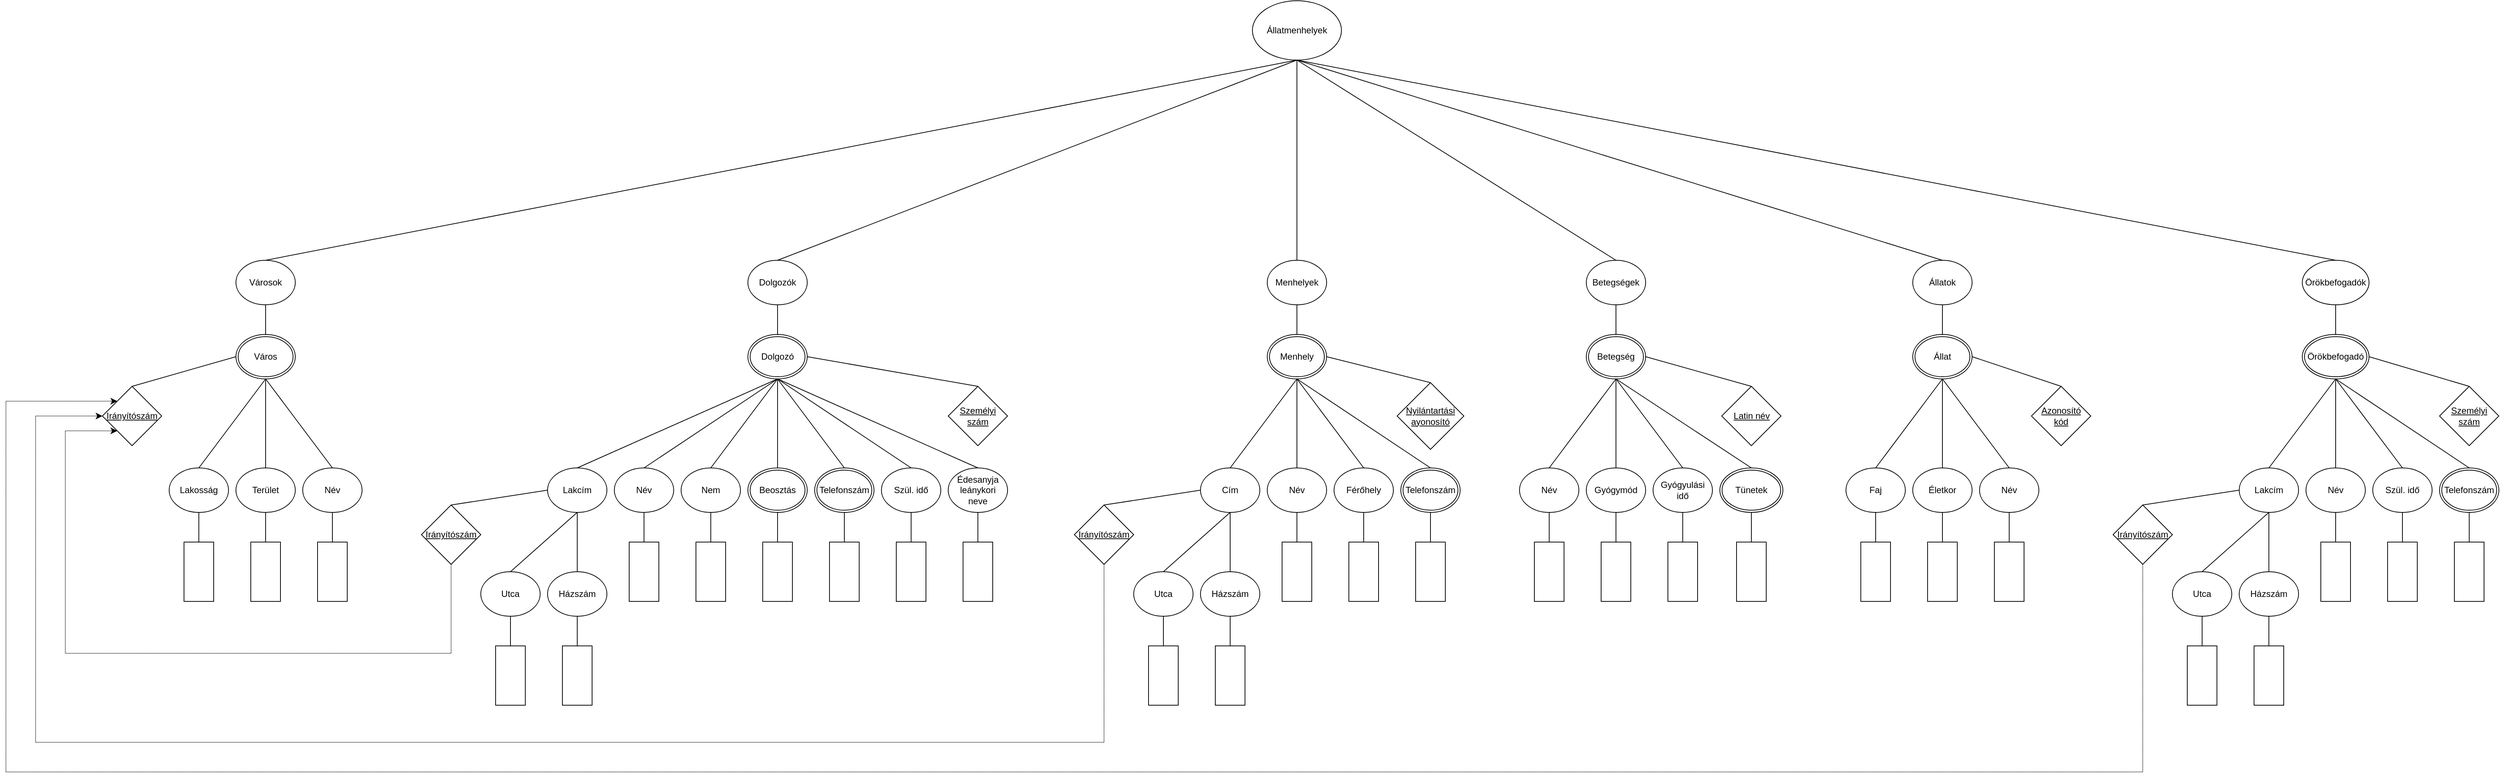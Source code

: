 <mxfile version="24.7.17">
  <diagram name="Page-1" id="3XOxG6FMkao1AMan2YhP">
    <mxGraphModel dx="2762" dy="655" grid="1" gridSize="10" guides="1" tooltips="1" connect="1" arrows="1" fold="1" page="1" pageScale="1" pageWidth="850" pageHeight="1100" math="0" shadow="0">
      <root>
        <mxCell id="0" />
        <mxCell id="1" parent="0" />
        <mxCell id="oJl91GnHJdicE9mI5OMN-8" value="Lakosság" style="ellipse;whiteSpace=wrap;html=1;" parent="1" vertex="1">
          <mxGeometry x="-1470" y="630" width="80" height="60" as="geometry" />
        </mxCell>
        <mxCell id="oJl91GnHJdicE9mI5OMN-9" value="Terület" style="ellipse;whiteSpace=wrap;html=1;" parent="1" vertex="1">
          <mxGeometry x="-1380" y="630" width="80" height="60" as="geometry" />
        </mxCell>
        <mxCell id="oJl91GnHJdicE9mI5OMN-10" value="Név" style="ellipse;whiteSpace=wrap;html=1;" parent="1" vertex="1">
          <mxGeometry x="-1290" y="630" width="80" height="60" as="geometry" />
        </mxCell>
        <mxCell id="oJl91GnHJdicE9mI5OMN-11" value="" style="endArrow=none;html=1;rounded=0;exitX=0.5;exitY=0;exitDx=0;exitDy=0;entryX=0;entryY=0.5;entryDx=0;entryDy=0;" parent="1" source="3jUiUVgvmcOmY0SQq6iD-46" target="3jUiUVgvmcOmY0SQq6iD-12" edge="1">
          <mxGeometry width="50" height="50" relative="1" as="geometry">
            <mxPoint x="-1460" y="480" as="sourcePoint" />
            <mxPoint x="-890" y="880" as="targetPoint" />
          </mxGeometry>
        </mxCell>
        <mxCell id="oJl91GnHJdicE9mI5OMN-12" value="" style="endArrow=none;html=1;rounded=0;exitX=0.5;exitY=0;exitDx=0;exitDy=0;entryX=0.5;entryY=1;entryDx=0;entryDy=0;endFill=0;startArrow=none;startFill=0;" parent="1" source="oJl91GnHJdicE9mI5OMN-10" target="3jUiUVgvmcOmY0SQq6iD-12" edge="1">
          <mxGeometry width="50" height="50" relative="1" as="geometry">
            <mxPoint x="-1030" y="520" as="sourcePoint" />
            <mxPoint x="-965" y="520" as="targetPoint" />
          </mxGeometry>
        </mxCell>
        <mxCell id="oJl91GnHJdicE9mI5OMN-13" value="" style="endArrow=none;html=1;rounded=0;exitX=0.5;exitY=1;exitDx=0;exitDy=0;entryX=0.5;entryY=0;entryDx=0;entryDy=0;" parent="1" source="3jUiUVgvmcOmY0SQq6iD-12" target="oJl91GnHJdicE9mI5OMN-8" edge="1">
          <mxGeometry width="50" height="50" relative="1" as="geometry">
            <mxPoint x="-1030" y="590" as="sourcePoint" />
            <mxPoint x="-965" y="520" as="targetPoint" />
          </mxGeometry>
        </mxCell>
        <mxCell id="oJl91GnHJdicE9mI5OMN-14" value="" style="endArrow=none;html=1;rounded=0;entryX=0.5;entryY=0;entryDx=0;entryDy=0;exitX=0.5;exitY=1;exitDx=0;exitDy=0;" parent="1" source="3jUiUVgvmcOmY0SQq6iD-12" target="oJl91GnHJdicE9mI5OMN-9" edge="1">
          <mxGeometry width="50" height="50" relative="1" as="geometry">
            <mxPoint x="-845" y="520" as="sourcePoint" />
            <mxPoint x="-780" y="520" as="targetPoint" />
          </mxGeometry>
        </mxCell>
        <mxCell id="oJl91GnHJdicE9mI5OMN-92" style="rounded=0;orthogonalLoop=1;jettySize=auto;html=1;exitX=0.5;exitY=1;exitDx=0;exitDy=0;entryX=0.5;entryY=0;entryDx=0;entryDy=0;endArrow=none;endFill=0;" parent="1" source="3jUiUVgvmcOmY0SQq6iD-15" target="oJl91GnHJdicE9mI5OMN-73" edge="1">
          <mxGeometry relative="1" as="geometry">
            <mxPoint x="950.0" y="540" as="sourcePoint" />
          </mxGeometry>
        </mxCell>
        <mxCell id="oJl91GnHJdicE9mI5OMN-94" style="rounded=0;orthogonalLoop=1;jettySize=auto;html=1;exitX=1;exitY=0.5;exitDx=0;exitDy=0;entryX=0.5;entryY=0;entryDx=0;entryDy=0;endArrow=none;endFill=0;" parent="1" source="3jUiUVgvmcOmY0SQq6iD-15" target="3jUiUVgvmcOmY0SQq6iD-56" edge="1">
          <mxGeometry relative="1" as="geometry">
            <mxPoint x="950.0" y="540" as="sourcePoint" />
            <mxPoint x="1060" y="450" as="targetPoint" />
          </mxGeometry>
        </mxCell>
        <mxCell id="oJl91GnHJdicE9mI5OMN-95" style="rounded=0;orthogonalLoop=1;jettySize=auto;html=1;exitX=0.5;exitY=1;exitDx=0;exitDy=0;entryX=0.5;entryY=0;entryDx=0;entryDy=0;endArrow=none;endFill=0;startArrow=none;startFill=0;" parent="1" source="3jUiUVgvmcOmY0SQq6iD-15" target="oJl91GnHJdicE9mI5OMN-71" edge="1">
          <mxGeometry relative="1" as="geometry">
            <mxPoint x="950.0" y="540" as="sourcePoint" />
          </mxGeometry>
        </mxCell>
        <mxCell id="oJl91GnHJdicE9mI5OMN-35" value="Név" style="ellipse;whiteSpace=wrap;html=1;" parent="1" vertex="1">
          <mxGeometry x="-870" y="630" width="80" height="60" as="geometry" />
        </mxCell>
        <mxCell id="oJl91GnHJdicE9mI5OMN-52" style="rounded=0;orthogonalLoop=1;jettySize=auto;html=1;entryX=1;entryY=0.5;entryDx=0;entryDy=0;endArrow=none;endFill=0;exitX=0.5;exitY=0;exitDx=0;exitDy=0;" parent="1" source="3jUiUVgvmcOmY0SQq6iD-53" target="3jUiUVgvmcOmY0SQq6iD-13" edge="1">
          <mxGeometry relative="1" as="geometry">
            <mxPoint x="30" y="540" as="targetPoint" />
            <mxPoint x="-130" y="620" as="sourcePoint" />
          </mxGeometry>
        </mxCell>
        <mxCell id="oJl91GnHJdicE9mI5OMN-39" value="Cím" style="ellipse;whiteSpace=wrap;html=1;" parent="1" vertex="1">
          <mxGeometry x="-80" y="630" width="80" height="60" as="geometry" />
        </mxCell>
        <mxCell id="oJl91GnHJdicE9mI5OMN-40" value="Utca" style="ellipse;whiteSpace=wrap;html=1;" parent="1" vertex="1">
          <mxGeometry x="-170" y="770" width="80" height="60" as="geometry" />
        </mxCell>
        <mxCell id="oJl91GnHJdicE9mI5OMN-41" value="Házszám" style="ellipse;whiteSpace=wrap;html=1;" parent="1" vertex="1">
          <mxGeometry x="-80" y="770" width="80" height="60" as="geometry" />
        </mxCell>
        <mxCell id="oJl91GnHJdicE9mI5OMN-42" value="Férőhely" style="ellipse;whiteSpace=wrap;html=1;" parent="1" vertex="1">
          <mxGeometry x="100" y="630" width="80" height="60" as="geometry" />
        </mxCell>
        <mxCell id="oJl91GnHJdicE9mI5OMN-43" value="Név" style="ellipse;whiteSpace=wrap;html=1;" parent="1" vertex="1">
          <mxGeometry x="10" y="630" width="80" height="60" as="geometry" />
        </mxCell>
        <mxCell id="oJl91GnHJdicE9mI5OMN-45" value="Nem" style="ellipse;whiteSpace=wrap;html=1;" parent="1" vertex="1">
          <mxGeometry x="-780" y="630" width="80" height="60" as="geometry" />
        </mxCell>
        <mxCell id="oJl91GnHJdicE9mI5OMN-46" value="Szül. idő" style="ellipse;whiteSpace=wrap;html=1;" parent="1" vertex="1">
          <mxGeometry x="-510" y="630" width="80" height="60" as="geometry" />
        </mxCell>
        <mxCell id="oJl91GnHJdicE9mI5OMN-49" value="" style="endArrow=none;html=1;rounded=0;exitX=0.5;exitY=0;exitDx=0;exitDy=0;entryX=0.5;entryY=1;entryDx=0;entryDy=0;" parent="1" source="oJl91GnHJdicE9mI5OMN-61" target="3jUiUVgvmcOmY0SQq6iD-11" edge="1">
          <mxGeometry width="50" height="50" relative="1" as="geometry">
            <mxPoint x="200" y="760" as="sourcePoint" />
            <mxPoint x="30" y="535" as="targetPoint" />
          </mxGeometry>
        </mxCell>
        <mxCell id="oJl91GnHJdicE9mI5OMN-53" style="rounded=0;orthogonalLoop=1;jettySize=auto;html=1;entryX=0.5;entryY=1;entryDx=0;entryDy=0;endArrow=none;endFill=0;exitX=0.5;exitY=0;exitDx=0;exitDy=0;startArrow=none;startFill=0;" parent="1" source="oJl91GnHJdicE9mI5OMN-43" target="3jUiUVgvmcOmY0SQq6iD-13" edge="1">
          <mxGeometry relative="1" as="geometry">
            <mxPoint x="-143" y="421" as="sourcePoint" />
            <mxPoint x="30" y="540" as="targetPoint" />
          </mxGeometry>
        </mxCell>
        <mxCell id="oJl91GnHJdicE9mI5OMN-54" style="rounded=0;orthogonalLoop=1;jettySize=auto;html=1;entryX=0.5;entryY=0;entryDx=0;entryDy=0;endArrow=none;endFill=0;exitX=0.5;exitY=1;exitDx=0;exitDy=0;" parent="1" source="3jUiUVgvmcOmY0SQq6iD-13" target="oJl91GnHJdicE9mI5OMN-39" edge="1">
          <mxGeometry relative="1" as="geometry">
            <mxPoint x="30" y="540" as="sourcePoint" />
            <mxPoint x="-5" y="470" as="targetPoint" />
          </mxGeometry>
        </mxCell>
        <mxCell id="oJl91GnHJdicE9mI5OMN-55" style="rounded=0;orthogonalLoop=1;jettySize=auto;html=1;entryX=0.5;entryY=1;entryDx=0;entryDy=0;endArrow=none;endFill=0;exitX=0.5;exitY=0;exitDx=0;exitDy=0;" parent="1" source="oJl91GnHJdicE9mI5OMN-42" target="3jUiUVgvmcOmY0SQq6iD-13" edge="1">
          <mxGeometry relative="1" as="geometry">
            <mxPoint x="-123.0" y="441" as="sourcePoint" />
            <mxPoint x="30" y="540" as="targetPoint" />
          </mxGeometry>
        </mxCell>
        <mxCell id="t7DiXKhFXk8-TvQDCCYp-29" style="rounded=0;orthogonalLoop=1;jettySize=auto;html=1;exitX=0.5;exitY=0;exitDx=0;exitDy=0;entryX=0;entryY=0.5;entryDx=0;entryDy=0;endArrow=none;endFill=0;" parent="1" source="3jUiUVgvmcOmY0SQq6iD-49" target="oJl91GnHJdicE9mI5OMN-39" edge="1">
          <mxGeometry relative="1" as="geometry" />
        </mxCell>
        <mxCell id="oJl91GnHJdicE9mI5OMN-61" value="Lakcím" style="ellipse;whiteSpace=wrap;html=1;" parent="1" vertex="1">
          <mxGeometry x="-960" y="630" width="80" height="60" as="geometry" />
        </mxCell>
        <mxCell id="oJl91GnHJdicE9mI5OMN-62" value="Utca" style="ellipse;whiteSpace=wrap;html=1;" parent="1" vertex="1">
          <mxGeometry x="-1050" y="770" width="80" height="60" as="geometry" />
        </mxCell>
        <mxCell id="oJl91GnHJdicE9mI5OMN-63" value="Házszám" style="ellipse;whiteSpace=wrap;html=1;" parent="1" vertex="1">
          <mxGeometry x="-960" y="770" width="80" height="60" as="geometry" />
        </mxCell>
        <mxCell id="oJl91GnHJdicE9mI5OMN-64" style="rounded=0;orthogonalLoop=1;jettySize=auto;html=1;entryX=0.5;entryY=0;entryDx=0;entryDy=0;endArrow=none;endFill=0;exitX=0.5;exitY=1;exitDx=0;exitDy=0;" parent="1" source="oJl91GnHJdicE9mI5OMN-61" target="oJl91GnHJdicE9mI5OMN-62" edge="1">
          <mxGeometry relative="1" as="geometry">
            <mxPoint x="-1180.5" y="1071" as="sourcePoint" />
            <mxPoint x="-1052.5" y="1110" as="targetPoint" />
          </mxGeometry>
        </mxCell>
        <mxCell id="oJl91GnHJdicE9mI5OMN-65" style="rounded=0;orthogonalLoop=1;jettySize=auto;html=1;entryX=0.5;entryY=0;entryDx=0;entryDy=0;endArrow=none;endFill=0;exitX=0.5;exitY=1;exitDx=0;exitDy=0;" parent="1" source="oJl91GnHJdicE9mI5OMN-61" target="oJl91GnHJdicE9mI5OMN-63" edge="1">
          <mxGeometry relative="1" as="geometry">
            <mxPoint x="-1170.5" y="1081" as="sourcePoint" />
            <mxPoint x="-1042.5" y="1120" as="targetPoint" />
          </mxGeometry>
        </mxCell>
        <mxCell id="oJl91GnHJdicE9mI5OMN-67" style="rounded=0;orthogonalLoop=1;jettySize=auto;html=1;entryX=0;entryY=0.5;entryDx=0;entryDy=0;endArrow=none;endFill=0;exitX=0.5;exitY=0;exitDx=0;exitDy=0;" parent="1" source="3jUiUVgvmcOmY0SQq6iD-48" target="oJl91GnHJdicE9mI5OMN-61" edge="1">
          <mxGeometry relative="1" as="geometry">
            <mxPoint x="-550" y="850" as="sourcePoint" />
            <mxPoint x="-1082.5" y="1080" as="targetPoint" />
          </mxGeometry>
        </mxCell>
        <mxCell id="3jUiUVgvmcOmY0SQq6iD-79" value="" style="rounded=0;orthogonalLoop=1;jettySize=auto;html=1;endArrow=none;endFill=0;exitX=0.5;exitY=1;exitDx=0;exitDy=0;" parent="1" source="oJl91GnHJdicE9mI5OMN-68" target="3jUiUVgvmcOmY0SQq6iD-77" edge="1">
          <mxGeometry relative="1" as="geometry" />
        </mxCell>
        <mxCell id="oJl91GnHJdicE9mI5OMN-68" value="Édesanyja leánykori &lt;br&gt;neve" style="ellipse;whiteSpace=wrap;html=1;" parent="1" vertex="1">
          <mxGeometry x="-420" y="630" width="80" height="60" as="geometry" />
        </mxCell>
        <mxCell id="oJl91GnHJdicE9mI5OMN-71" value="Név" style="ellipse;whiteSpace=wrap;html=1;" parent="1" vertex="1">
          <mxGeometry x="970.0" y="630" width="80" height="60" as="geometry" />
        </mxCell>
        <mxCell id="oJl91GnHJdicE9mI5OMN-93" style="rounded=0;orthogonalLoop=1;jettySize=auto;html=1;exitX=0.5;exitY=0;exitDx=0;exitDy=0;entryX=0.5;entryY=1;entryDx=0;entryDy=0;endArrow=none;endFill=0;" parent="1" source="oJl91GnHJdicE9mI5OMN-72" target="3jUiUVgvmcOmY0SQq6iD-15" edge="1">
          <mxGeometry relative="1" as="geometry">
            <mxPoint x="950.0" y="540" as="targetPoint" />
          </mxGeometry>
        </mxCell>
        <mxCell id="oJl91GnHJdicE9mI5OMN-72" value="Faj" style="ellipse;whiteSpace=wrap;html=1;" parent="1" vertex="1">
          <mxGeometry x="790" y="630" width="80" height="60" as="geometry" />
        </mxCell>
        <mxCell id="oJl91GnHJdicE9mI5OMN-73" value="Életkor" style="ellipse;whiteSpace=wrap;html=1;" parent="1" vertex="1">
          <mxGeometry x="880.0" y="630" width="80" height="60" as="geometry" />
        </mxCell>
        <mxCell id="oJl91GnHJdicE9mI5OMN-96" style="rounded=0;orthogonalLoop=1;jettySize=auto;html=1;exitX=1;exitY=0.5;exitDx=0;exitDy=0;entryX=0.5;entryY=0;entryDx=0;entryDy=0;endArrow=none;endFill=0;startArrow=none;startFill=0;" parent="1" source="3jUiUVgvmcOmY0SQq6iD-16" target="3jUiUVgvmcOmY0SQq6iD-54" edge="1">
          <mxGeometry relative="1" as="geometry">
            <mxPoint x="478.75" y="520" as="sourcePoint" />
          </mxGeometry>
        </mxCell>
        <mxCell id="oJl91GnHJdicE9mI5OMN-98" style="rounded=0;orthogonalLoop=1;jettySize=auto;html=1;exitX=0.5;exitY=0;exitDx=0;exitDy=0;entryX=0.5;entryY=1;entryDx=0;entryDy=0;endArrow=none;endFill=0;startArrow=none;startFill=0;" parent="1" source="oJl91GnHJdicE9mI5OMN-79" target="3jUiUVgvmcOmY0SQq6iD-16" edge="1">
          <mxGeometry relative="1" as="geometry">
            <mxPoint x="478.75" y="520" as="targetPoint" />
          </mxGeometry>
        </mxCell>
        <mxCell id="oJl91GnHJdicE9mI5OMN-79" value="Gyógymód" style="ellipse;whiteSpace=wrap;html=1;" parent="1" vertex="1">
          <mxGeometry x="440" y="630" width="80" height="60" as="geometry" />
        </mxCell>
        <mxCell id="oJl91GnHJdicE9mI5OMN-97" style="rounded=0;orthogonalLoop=1;jettySize=auto;html=1;exitX=0.5;exitY=0;exitDx=0;exitDy=0;endArrow=none;endFill=0;startArrow=none;startFill=0;entryX=0.5;entryY=1;entryDx=0;entryDy=0;" parent="1" source="oJl91GnHJdicE9mI5OMN-80" target="3jUiUVgvmcOmY0SQq6iD-16" edge="1">
          <mxGeometry relative="1" as="geometry">
            <mxPoint x="480" y="510" as="targetPoint" />
          </mxGeometry>
        </mxCell>
        <mxCell id="oJl91GnHJdicE9mI5OMN-80" value="Név" style="ellipse;whiteSpace=wrap;html=1;" parent="1" vertex="1">
          <mxGeometry x="350" y="630" width="80" height="60" as="geometry" />
        </mxCell>
        <mxCell id="oJl91GnHJdicE9mI5OMN-99" style="rounded=0;orthogonalLoop=1;jettySize=auto;html=1;exitX=0.5;exitY=0;exitDx=0;exitDy=0;entryX=0.5;entryY=1;entryDx=0;entryDy=0;endArrow=none;endFill=0;startArrow=none;startFill=0;" parent="1" source="oJl91GnHJdicE9mI5OMN-81" target="3jUiUVgvmcOmY0SQq6iD-16" edge="1">
          <mxGeometry relative="1" as="geometry">
            <mxPoint x="478.75" y="520" as="targetPoint" />
          </mxGeometry>
        </mxCell>
        <mxCell id="oJl91GnHJdicE9mI5OMN-81" value="Gyógyulási idő" style="ellipse;whiteSpace=wrap;html=1;" parent="1" vertex="1">
          <mxGeometry x="530" y="630" width="80" height="60" as="geometry" />
        </mxCell>
        <mxCell id="oJl91GnHJdicE9mI5OMN-100" style="rounded=0;orthogonalLoop=1;jettySize=auto;html=1;exitX=0.5;exitY=0;exitDx=0;exitDy=0;entryX=0.5;entryY=1;entryDx=0;entryDy=0;endArrow=none;endFill=0;startArrow=none;startFill=0;" parent="1" source="6" target="3jUiUVgvmcOmY0SQq6iD-16" edge="1">
          <mxGeometry relative="1" as="geometry">
            <mxPoint x="478.75" y="520" as="targetPoint" />
            <mxPoint x="635" y="580" as="sourcePoint" />
          </mxGeometry>
        </mxCell>
        <mxCell id="oJl91GnHJdicE9mI5OMN-101" style="rounded=0;orthogonalLoop=1;jettySize=auto;html=1;exitX=0.5;exitY=0;exitDx=0;exitDy=0;entryX=1;entryY=0.5;entryDx=0;entryDy=0;endArrow=none;endFill=0;" parent="1" source="3jUiUVgvmcOmY0SQq6iD-52" target="3jUiUVgvmcOmY0SQq6iD-14" edge="1">
          <mxGeometry relative="1" as="geometry">
            <mxPoint x="1227.04" y="574.98" as="sourcePoint" />
            <mxPoint x="1310" y="700" as="targetPoint" />
          </mxGeometry>
        </mxCell>
        <mxCell id="oJl91GnHJdicE9mI5OMN-102" style="rounded=0;orthogonalLoop=1;jettySize=auto;html=1;exitX=0.5;exitY=0;exitDx=0;exitDy=0;entryX=0.5;entryY=1;entryDx=0;entryDy=0;endArrow=none;endFill=0;startArrow=none;startFill=0;" parent="1" source="oJl91GnHJdicE9mI5OMN-86" target="3jUiUVgvmcOmY0SQq6iD-14" edge="1">
          <mxGeometry relative="1" as="geometry">
            <mxPoint x="1310" y="700" as="targetPoint" />
          </mxGeometry>
        </mxCell>
        <mxCell id="oJl91GnHJdicE9mI5OMN-86" value="Név" style="ellipse;whiteSpace=wrap;html=1;" parent="1" vertex="1">
          <mxGeometry x="1410" y="630" width="80" height="60" as="geometry" />
        </mxCell>
        <mxCell id="oJl91GnHJdicE9mI5OMN-103" style="rounded=0;orthogonalLoop=1;jettySize=auto;html=1;exitX=0.5;exitY=0;exitDx=0;exitDy=0;entryX=0.5;entryY=1;entryDx=0;entryDy=0;endArrow=none;endFill=0;" parent="1" source="oJl91GnHJdicE9mI5OMN-87" target="3jUiUVgvmcOmY0SQq6iD-14" edge="1">
          <mxGeometry relative="1" as="geometry">
            <mxPoint x="1310" y="700" as="targetPoint" />
          </mxGeometry>
        </mxCell>
        <mxCell id="oJl91GnHJdicE9mI5OMN-87" value="Szül. idő" style="ellipse;whiteSpace=wrap;html=1;" parent="1" vertex="1">
          <mxGeometry x="1500" y="630" width="80" height="60" as="geometry" />
        </mxCell>
        <mxCell id="36u0671AOfZQsiYe3x8z-5" style="rounded=0;orthogonalLoop=1;jettySize=auto;html=1;exitX=0.5;exitY=0;exitDx=0;exitDy=0;entryX=0.5;entryY=1;entryDx=0;entryDy=0;endArrow=none;endFill=0;" parent="1" source="2" target="3jUiUVgvmcOmY0SQq6iD-13" edge="1">
          <mxGeometry relative="1" as="geometry">
            <mxPoint x="196.25" y="540" as="sourcePoint" />
            <mxPoint x="30" y="540" as="targetPoint" />
          </mxGeometry>
        </mxCell>
        <mxCell id="36u0671AOfZQsiYe3x8z-14" style="rounded=0;orthogonalLoop=1;jettySize=auto;html=1;exitX=0.5;exitY=0;exitDx=0;exitDy=0;entryX=0.5;entryY=1;entryDx=0;entryDy=0;endArrow=none;endFill=0;" parent="1" source="36u0671AOfZQsiYe3x8z-6" target="3jUiUVgvmcOmY0SQq6iD-14" edge="1">
          <mxGeometry relative="1" as="geometry">
            <mxPoint x="1310" y="700" as="targetPoint" />
          </mxGeometry>
        </mxCell>
        <mxCell id="36u0671AOfZQsiYe3x8z-6" value="Lakcím" style="ellipse;whiteSpace=wrap;html=1;" parent="1" vertex="1">
          <mxGeometry x="1320" y="630" width="80" height="60" as="geometry" />
        </mxCell>
        <mxCell id="36u0671AOfZQsiYe3x8z-7" value="Utca" style="ellipse;whiteSpace=wrap;html=1;" parent="1" vertex="1">
          <mxGeometry x="1230" y="770" width="80" height="60" as="geometry" />
        </mxCell>
        <mxCell id="36u0671AOfZQsiYe3x8z-8" value="Házszám" style="ellipse;whiteSpace=wrap;html=1;" parent="1" vertex="1">
          <mxGeometry x="1320" y="770" width="80" height="60" as="geometry" />
        </mxCell>
        <mxCell id="36u0671AOfZQsiYe3x8z-9" style="rounded=0;orthogonalLoop=1;jettySize=auto;html=1;entryX=0.5;entryY=0;entryDx=0;entryDy=0;endArrow=none;endFill=0;exitX=0.5;exitY=1;exitDx=0;exitDy=0;" parent="1" source="36u0671AOfZQsiYe3x8z-6" target="36u0671AOfZQsiYe3x8z-7" edge="1">
          <mxGeometry relative="1" as="geometry">
            <mxPoint x="1099.5" y="646" as="sourcePoint" />
            <mxPoint x="1227.5" y="685" as="targetPoint" />
          </mxGeometry>
        </mxCell>
        <mxCell id="36u0671AOfZQsiYe3x8z-10" style="rounded=0;orthogonalLoop=1;jettySize=auto;html=1;entryX=0.5;entryY=0;entryDx=0;entryDy=0;endArrow=none;endFill=0;exitX=0.5;exitY=1;exitDx=0;exitDy=0;" parent="1" source="36u0671AOfZQsiYe3x8z-6" target="36u0671AOfZQsiYe3x8z-8" edge="1">
          <mxGeometry relative="1" as="geometry">
            <mxPoint x="1109.5" y="656" as="sourcePoint" />
            <mxPoint x="1237.5" y="695" as="targetPoint" />
          </mxGeometry>
        </mxCell>
        <mxCell id="36u0671AOfZQsiYe3x8z-12" style="rounded=0;orthogonalLoop=1;jettySize=auto;html=1;entryX=0;entryY=0.5;entryDx=0;entryDy=0;endArrow=none;endFill=0;exitX=0.5;exitY=0;exitDx=0;exitDy=0;" parent="1" source="3jUiUVgvmcOmY0SQq6iD-50" target="36u0671AOfZQsiYe3x8z-6" edge="1">
          <mxGeometry relative="1" as="geometry">
            <mxPoint x="1330" y="790" as="sourcePoint" />
            <mxPoint x="1197.5" y="655" as="targetPoint" />
          </mxGeometry>
        </mxCell>
        <mxCell id="2" value="Telefonszám" style="ellipse;shape=doubleEllipse;margin=3;whiteSpace=wrap;html=1;align=center;" parent="1" vertex="1">
          <mxGeometry x="190" y="630" width="80" height="60" as="geometry" />
        </mxCell>
        <mxCell id="t7DiXKhFXk8-TvQDCCYp-32" value="" style="rounded=0;orthogonalLoop=1;jettySize=auto;html=1;endArrow=none;endFill=0;exitX=0.5;exitY=0;exitDx=0;exitDy=0;entryX=0.5;entryY=1;entryDx=0;entryDy=0;" parent="1" source="4" target="3jUiUVgvmcOmY0SQq6iD-11" edge="1">
          <mxGeometry relative="1" as="geometry" />
        </mxCell>
        <mxCell id="4" value="Beosztás" style="ellipse;shape=doubleEllipse;margin=3;whiteSpace=wrap;html=1;align=center;" parent="1" vertex="1">
          <mxGeometry x="-690" y="630" width="80" height="60" as="geometry" />
        </mxCell>
        <mxCell id="6" value="Tünetek" style="ellipse;shape=doubleEllipse;margin=3;whiteSpace=wrap;html=1;align=center;" parent="1" vertex="1">
          <mxGeometry x="620" y="630" width="85" height="60" as="geometry" />
        </mxCell>
        <mxCell id="8" style="rounded=0;orthogonalLoop=1;jettySize=auto;html=1;exitX=0.5;exitY=0;exitDx=0;exitDy=0;endArrow=none;endFill=0;entryX=0.5;entryY=1;entryDx=0;entryDy=0;" parent="1" source="7" target="3jUiUVgvmcOmY0SQq6iD-14" edge="1">
          <mxGeometry relative="1" as="geometry">
            <mxPoint x="1310" y="700" as="targetPoint" />
          </mxGeometry>
        </mxCell>
        <mxCell id="7" value="Telefonszám" style="ellipse;shape=doubleEllipse;margin=3;whiteSpace=wrap;html=1;align=center;" parent="1" vertex="1">
          <mxGeometry x="1590" y="630" width="80" height="60" as="geometry" />
        </mxCell>
        <mxCell id="t7DiXKhFXk8-TvQDCCYp-8" style="rounded=0;orthogonalLoop=1;jettySize=auto;html=1;entryX=0.5;entryY=1;entryDx=0;entryDy=0;endArrow=none;endFill=0;exitX=0.5;exitY=0;exitDx=0;exitDy=0;" parent="1" source="oJl91GnHJdicE9mI5OMN-35" target="3jUiUVgvmcOmY0SQq6iD-11" edge="1">
          <mxGeometry relative="1" as="geometry" />
        </mxCell>
        <mxCell id="t7DiXKhFXk8-TvQDCCYp-30" style="rounded=0;orthogonalLoop=1;jettySize=auto;html=1;exitX=0.5;exitY=0;exitDx=0;exitDy=0;entryX=0.5;entryY=1;entryDx=0;entryDy=0;endArrow=none;endFill=0;" parent="1" source="oJl91GnHJdicE9mI5OMN-40" target="oJl91GnHJdicE9mI5OMN-39" edge="1">
          <mxGeometry relative="1" as="geometry">
            <mxPoint y="760" as="sourcePoint" />
            <mxPoint x="60" y="720" as="targetPoint" />
          </mxGeometry>
        </mxCell>
        <mxCell id="t7DiXKhFXk8-TvQDCCYp-31" style="rounded=0;orthogonalLoop=1;jettySize=auto;html=1;exitX=0.5;exitY=0;exitDx=0;exitDy=0;entryX=0.5;entryY=1;entryDx=0;entryDy=0;endArrow=none;endFill=0;" parent="1" source="oJl91GnHJdicE9mI5OMN-41" target="oJl91GnHJdicE9mI5OMN-39" edge="1">
          <mxGeometry relative="1" as="geometry">
            <mxPoint x="10" y="770" as="sourcePoint" />
            <mxPoint x="70" y="730" as="targetPoint" />
          </mxGeometry>
        </mxCell>
        <mxCell id="t7DiXKhFXk8-TvQDCCYp-33" style="rounded=0;orthogonalLoop=1;jettySize=auto;html=1;entryX=0.5;entryY=1;entryDx=0;entryDy=0;endArrow=none;endFill=0;exitX=0.5;exitY=0;exitDx=0;exitDy=0;" parent="1" source="oJl91GnHJdicE9mI5OMN-45" target="3jUiUVgvmcOmY0SQq6iD-11" edge="1">
          <mxGeometry relative="1" as="geometry">
            <mxPoint x="50" y="400" as="sourcePoint" />
            <mxPoint x="50" y="500" as="targetPoint" />
          </mxGeometry>
        </mxCell>
        <mxCell id="t7DiXKhFXk8-TvQDCCYp-34" style="rounded=0;orthogonalLoop=1;jettySize=auto;html=1;entryX=0.5;entryY=1;entryDx=0;entryDy=0;endArrow=none;endFill=0;exitX=0.5;exitY=0;exitDx=0;exitDy=0;" parent="1" source="oJl91GnHJdicE9mI5OMN-46" target="3jUiUVgvmcOmY0SQq6iD-11" edge="1">
          <mxGeometry relative="1" as="geometry">
            <mxPoint x="50" y="400" as="sourcePoint" />
            <mxPoint x="50" y="500" as="targetPoint" />
          </mxGeometry>
        </mxCell>
        <mxCell id="t7DiXKhFXk8-TvQDCCYp-35" style="rounded=0;orthogonalLoop=1;jettySize=auto;html=1;entryX=1;entryY=0.5;entryDx=0;entryDy=0;endArrow=none;endFill=0;exitX=0.5;exitY=0;exitDx=0;exitDy=0;" parent="1" source="3jUiUVgvmcOmY0SQq6iD-51" target="3jUiUVgvmcOmY0SQq6iD-11" edge="1">
          <mxGeometry relative="1" as="geometry">
            <mxPoint x="60" y="410" as="sourcePoint" />
            <mxPoint x="60" y="510" as="targetPoint" />
          </mxGeometry>
        </mxCell>
        <mxCell id="t7DiXKhFXk8-TvQDCCYp-36" style="rounded=0;orthogonalLoop=1;jettySize=auto;html=1;entryX=0.5;entryY=1;entryDx=0;entryDy=0;endArrow=none;endFill=0;exitX=0.5;exitY=0;exitDx=0;exitDy=0;" parent="1" source="oJl91GnHJdicE9mI5OMN-68" target="3jUiUVgvmcOmY0SQq6iD-11" edge="1">
          <mxGeometry relative="1" as="geometry">
            <mxPoint x="-440" y="390" as="sourcePoint" />
            <mxPoint x="-440" y="490" as="targetPoint" />
          </mxGeometry>
        </mxCell>
        <mxCell id="t7DiXKhFXk8-TvQDCCYp-37" value="Telefonszám" style="ellipse;shape=doubleEllipse;margin=3;whiteSpace=wrap;html=1;align=center;" parent="1" vertex="1">
          <mxGeometry x="-600" y="630" width="80" height="60" as="geometry" />
        </mxCell>
        <mxCell id="t7DiXKhFXk8-TvQDCCYp-38" style="rounded=0;orthogonalLoop=1;jettySize=auto;html=1;entryX=0.5;entryY=1;entryDx=0;entryDy=0;endArrow=none;endFill=0;exitX=0.5;exitY=0;exitDx=0;exitDy=0;" parent="1" source="t7DiXKhFXk8-TvQDCCYp-37" target="3jUiUVgvmcOmY0SQq6iD-11" edge="1">
          <mxGeometry relative="1" as="geometry">
            <mxPoint x="-50" y="485" as="sourcePoint" />
            <mxPoint x="-10" y="520" as="targetPoint" />
          </mxGeometry>
        </mxCell>
        <mxCell id="3jUiUVgvmcOmY0SQq6iD-11" value="Dolgozó" style="ellipse;shape=doubleEllipse;margin=3;whiteSpace=wrap;html=1;align=center;" parent="1" vertex="1">
          <mxGeometry x="-690" y="450" width="80" height="60" as="geometry" />
        </mxCell>
        <mxCell id="3jUiUVgvmcOmY0SQq6iD-12" value="Város" style="ellipse;shape=doubleEllipse;margin=3;whiteSpace=wrap;html=1;align=center;" parent="1" vertex="1">
          <mxGeometry x="-1380" y="450" width="80" height="60" as="geometry" />
        </mxCell>
        <mxCell id="3jUiUVgvmcOmY0SQq6iD-44" value="" style="edgeStyle=orthogonalEdgeStyle;rounded=0;orthogonalLoop=1;jettySize=auto;html=1;endArrow=none;endFill=0;" parent="1" source="3jUiUVgvmcOmY0SQq6iD-13" target="3jUiUVgvmcOmY0SQq6iD-19" edge="1">
          <mxGeometry relative="1" as="geometry" />
        </mxCell>
        <mxCell id="3jUiUVgvmcOmY0SQq6iD-13" value="Menhely" style="ellipse;shape=doubleEllipse;margin=3;whiteSpace=wrap;html=1;align=center;" parent="1" vertex="1">
          <mxGeometry x="10" y="450" width="80" height="60" as="geometry" />
        </mxCell>
        <mxCell id="3jUiUVgvmcOmY0SQq6iD-14" value="Örökbefogadó" style="ellipse;shape=doubleEllipse;margin=3;whiteSpace=wrap;html=1;align=center;" parent="1" vertex="1">
          <mxGeometry x="1405" y="450" width="90" height="60" as="geometry" />
        </mxCell>
        <mxCell id="3jUiUVgvmcOmY0SQq6iD-15" value="Állat" style="ellipse;shape=doubleEllipse;margin=3;whiteSpace=wrap;html=1;align=center;" parent="1" vertex="1">
          <mxGeometry x="880.0" y="450" width="80" height="60" as="geometry" />
        </mxCell>
        <mxCell id="3jUiUVgvmcOmY0SQq6iD-16" value="Betegség" style="ellipse;shape=doubleEllipse;margin=3;whiteSpace=wrap;html=1;align=center;" parent="1" vertex="1">
          <mxGeometry x="440" y="450" width="80" height="60" as="geometry" />
        </mxCell>
        <mxCell id="3jUiUVgvmcOmY0SQq6iD-115" style="rounded=0;orthogonalLoop=1;jettySize=auto;html=1;entryX=0.5;entryY=1;entryDx=0;entryDy=0;endArrow=none;endFill=0;exitX=0.5;exitY=0;exitDx=0;exitDy=0;" parent="1" source="3jUiUVgvmcOmY0SQq6iD-17" target="5dz5v8Tm8Q9roq_9ag4J-8" edge="1">
          <mxGeometry relative="1" as="geometry">
            <mxPoint x="50" y="70" as="targetPoint" />
          </mxGeometry>
        </mxCell>
        <mxCell id="3jUiUVgvmcOmY0SQq6iD-17" value="Városok" style="ellipse;whiteSpace=wrap;html=1;" parent="1" vertex="1">
          <mxGeometry x="-1380" y="350" width="80" height="60" as="geometry" />
        </mxCell>
        <mxCell id="3jUiUVgvmcOmY0SQq6iD-18" value="Dolgozók" style="ellipse;whiteSpace=wrap;html=1;" parent="1" vertex="1">
          <mxGeometry x="-690" y="350" width="80" height="60" as="geometry" />
        </mxCell>
        <mxCell id="3jUiUVgvmcOmY0SQq6iD-19" value="Menhelyek" style="ellipse;whiteSpace=wrap;html=1;" parent="1" vertex="1">
          <mxGeometry x="10" y="350" width="80" height="60" as="geometry" />
        </mxCell>
        <mxCell id="3jUiUVgvmcOmY0SQq6iD-20" value="Örökbefogadók" style="ellipse;whiteSpace=wrap;html=1;" parent="1" vertex="1">
          <mxGeometry x="1405" y="350" width="90" height="60" as="geometry" />
        </mxCell>
        <mxCell id="3jUiUVgvmcOmY0SQq6iD-21" value="Állatok" style="ellipse;whiteSpace=wrap;html=1;" parent="1" vertex="1">
          <mxGeometry x="880.0" y="350" width="80" height="60" as="geometry" />
        </mxCell>
        <mxCell id="3jUiUVgvmcOmY0SQq6iD-22" value="Betegségek" style="ellipse;whiteSpace=wrap;html=1;" parent="1" vertex="1">
          <mxGeometry x="440" y="350" width="80" height="60" as="geometry" />
        </mxCell>
        <mxCell id="3jUiUVgvmcOmY0SQq6iD-23" style="rounded=0;orthogonalLoop=1;jettySize=auto;html=1;exitX=0.5;exitY=1;exitDx=0;exitDy=0;entryX=0.5;entryY=0;entryDx=0;entryDy=0;endArrow=none;endFill=0;startArrow=none;startFill=0;" parent="1" source="3jUiUVgvmcOmY0SQq6iD-22" target="3jUiUVgvmcOmY0SQq6iD-16" edge="1">
          <mxGeometry relative="1" as="geometry">
            <mxPoint x="390" y="350" as="sourcePoint" />
            <mxPoint x="250" y="470" as="targetPoint" />
          </mxGeometry>
        </mxCell>
        <mxCell id="3jUiUVgvmcOmY0SQq6iD-24" style="rounded=0;orthogonalLoop=1;jettySize=auto;html=1;exitX=0.5;exitY=1;exitDx=0;exitDy=0;entryX=0.5;entryY=0;entryDx=0;entryDy=0;endArrow=none;endFill=0;" parent="1" source="3jUiUVgvmcOmY0SQq6iD-21" target="3jUiUVgvmcOmY0SQq6iD-15" edge="1">
          <mxGeometry relative="1" as="geometry">
            <mxPoint x="1000.0" y="300" as="sourcePoint" />
            <mxPoint x="1000.0" y="350" as="targetPoint" />
          </mxGeometry>
        </mxCell>
        <mxCell id="3jUiUVgvmcOmY0SQq6iD-25" style="rounded=0;orthogonalLoop=1;jettySize=auto;html=1;exitX=0.5;exitY=1;exitDx=0;exitDy=0;entryX=0.5;entryY=0;entryDx=0;entryDy=0;endArrow=none;endFill=0;" parent="1" source="3jUiUVgvmcOmY0SQq6iD-20" target="3jUiUVgvmcOmY0SQq6iD-14" edge="1">
          <mxGeometry relative="1" as="geometry">
            <mxPoint x="1590" y="370" as="sourcePoint" />
            <mxPoint x="1590" y="420" as="targetPoint" />
          </mxGeometry>
        </mxCell>
        <mxCell id="3jUiUVgvmcOmY0SQq6iD-40" style="rounded=0;orthogonalLoop=1;jettySize=auto;html=1;exitX=0.5;exitY=1;exitDx=0;exitDy=0;entryX=0.5;entryY=0;entryDx=0;entryDy=0;endArrow=none;endFill=0;" parent="1" source="3jUiUVgvmcOmY0SQq6iD-18" target="3jUiUVgvmcOmY0SQq6iD-11" edge="1">
          <mxGeometry relative="1" as="geometry">
            <mxPoint x="-520" y="400" as="sourcePoint" />
            <mxPoint x="-520" y="450" as="targetPoint" />
          </mxGeometry>
        </mxCell>
        <mxCell id="3jUiUVgvmcOmY0SQq6iD-41" style="rounded=0;orthogonalLoop=1;jettySize=auto;html=1;exitX=0.5;exitY=1;exitDx=0;exitDy=0;entryX=0.5;entryY=0;entryDx=0;entryDy=0;endArrow=none;endFill=0;" parent="1" source="3jUiUVgvmcOmY0SQq6iD-17" target="3jUiUVgvmcOmY0SQq6iD-12" edge="1">
          <mxGeometry relative="1" as="geometry">
            <mxPoint x="-1420" y="400" as="sourcePoint" />
            <mxPoint x="-1420" y="460" as="targetPoint" />
          </mxGeometry>
        </mxCell>
        <mxCell id="3jUiUVgvmcOmY0SQq6iD-43" value="" style="rounded=0;whiteSpace=wrap;html=1;" parent="1" vertex="1">
          <mxGeometry x="-1450" y="730" width="40" height="80" as="geometry" />
        </mxCell>
        <mxCell id="3jUiUVgvmcOmY0SQq6iD-46" value="&lt;u&gt;Irányítószám&lt;/u&gt;" style="rhombus;whiteSpace=wrap;html=1;" parent="1" vertex="1">
          <mxGeometry x="-1560" y="520" width="80" height="80" as="geometry" />
        </mxCell>
        <mxCell id="3jUiUVgvmcOmY0SQq6iD-107" style="edgeStyle=orthogonalEdgeStyle;rounded=0;orthogonalLoop=1;jettySize=auto;html=1;entryX=0;entryY=1;entryDx=0;entryDy=0;dashed=1;dashPattern=1 1;" parent="1" source="3jUiUVgvmcOmY0SQq6iD-48" target="3jUiUVgvmcOmY0SQq6iD-46" edge="1">
          <mxGeometry relative="1" as="geometry">
            <Array as="points">
              <mxPoint x="-1090" y="880" />
              <mxPoint x="-1610" y="880" />
              <mxPoint x="-1610" y="580" />
            </Array>
          </mxGeometry>
        </mxCell>
        <mxCell id="3jUiUVgvmcOmY0SQq6iD-48" value="&lt;u&gt;Irányítószám&lt;/u&gt;" style="rhombus;whiteSpace=wrap;html=1;" parent="1" vertex="1">
          <mxGeometry x="-1130" y="680" width="80" height="80" as="geometry" />
        </mxCell>
        <mxCell id="3jUiUVgvmcOmY0SQq6iD-49" value="&lt;u&gt;Irányítószám&lt;/u&gt;" style="rhombus;whiteSpace=wrap;html=1;" parent="1" vertex="1">
          <mxGeometry x="-250" y="680" width="80" height="80" as="geometry" />
        </mxCell>
        <mxCell id="3jUiUVgvmcOmY0SQq6iD-50" value="&lt;u&gt;Irányítószám&lt;/u&gt;" style="rhombus;whiteSpace=wrap;html=1;" parent="1" vertex="1">
          <mxGeometry x="1150" y="680" width="80" height="80" as="geometry" />
        </mxCell>
        <mxCell id="3jUiUVgvmcOmY0SQq6iD-51" value="&lt;u&gt;Személyi szám&lt;/u&gt;" style="rhombus;whiteSpace=wrap;html=1;" parent="1" vertex="1">
          <mxGeometry x="-420" y="520" width="80" height="80" as="geometry" />
        </mxCell>
        <mxCell id="3jUiUVgvmcOmY0SQq6iD-52" value="&lt;u&gt;Személyi szám&lt;/u&gt;" style="rhombus;whiteSpace=wrap;html=1;" parent="1" vertex="1">
          <mxGeometry x="1590" y="520" width="80" height="80" as="geometry" />
        </mxCell>
        <mxCell id="3jUiUVgvmcOmY0SQq6iD-53" value="&lt;div&gt;&lt;u&gt;Nyilántartási&lt;/u&gt;&lt;/div&gt;&lt;div&gt;&lt;u&gt;ayonosító&lt;/u&gt;&lt;/div&gt;" style="rhombus;whiteSpace=wrap;html=1;" parent="1" vertex="1">
          <mxGeometry x="185" y="515" width="90" height="90" as="geometry" />
        </mxCell>
        <mxCell id="3jUiUVgvmcOmY0SQq6iD-54" value="&lt;u&gt;Latin név&lt;/u&gt;" style="rhombus;whiteSpace=wrap;html=1;" parent="1" vertex="1">
          <mxGeometry x="622.5" y="520" width="80" height="80" as="geometry" />
        </mxCell>
        <mxCell id="3jUiUVgvmcOmY0SQq6iD-56" value="&lt;u&gt;Azonosító &lt;br&gt;kód&lt;/u&gt;" style="rhombus;whiteSpace=wrap;html=1;" parent="1" vertex="1">
          <mxGeometry x="1040" y="520" width="80" height="80" as="geometry" />
        </mxCell>
        <mxCell id="3jUiUVgvmcOmY0SQq6iD-57" value="" style="rounded=0;whiteSpace=wrap;html=1;" parent="1" vertex="1">
          <mxGeometry x="-1360" y="730" width="40" height="80" as="geometry" />
        </mxCell>
        <mxCell id="3jUiUVgvmcOmY0SQq6iD-58" value="" style="rounded=0;whiteSpace=wrap;html=1;" parent="1" vertex="1">
          <mxGeometry x="-1270" y="730" width="40" height="80" as="geometry" />
        </mxCell>
        <mxCell id="3jUiUVgvmcOmY0SQq6iD-59" value="" style="endArrow=none;html=1;rounded=0;entryX=0.5;entryY=0;entryDx=0;entryDy=0;exitX=0.5;exitY=1;exitDx=0;exitDy=0;" parent="1" source="oJl91GnHJdicE9mI5OMN-9" target="3jUiUVgvmcOmY0SQq6iD-57" edge="1">
          <mxGeometry width="50" height="50" relative="1" as="geometry">
            <mxPoint x="-1330" y="590" as="sourcePoint" />
            <mxPoint x="-1330" y="640" as="targetPoint" />
          </mxGeometry>
        </mxCell>
        <mxCell id="3jUiUVgvmcOmY0SQq6iD-60" value="" style="endArrow=none;html=1;rounded=0;entryX=0.5;entryY=0;entryDx=0;entryDy=0;exitX=0.5;exitY=1;exitDx=0;exitDy=0;" parent="1" source="oJl91GnHJdicE9mI5OMN-10" target="3jUiUVgvmcOmY0SQq6iD-58" edge="1">
          <mxGeometry width="50" height="50" relative="1" as="geometry">
            <mxPoint x="-1320" y="600" as="sourcePoint" />
            <mxPoint x="-1320" y="650" as="targetPoint" />
          </mxGeometry>
        </mxCell>
        <mxCell id="3jUiUVgvmcOmY0SQq6iD-61" value="" style="endArrow=none;html=1;rounded=0;entryX=0.5;entryY=0;entryDx=0;entryDy=0;exitX=0.5;exitY=1;exitDx=0;exitDy=0;" parent="1" source="oJl91GnHJdicE9mI5OMN-8" target="3jUiUVgvmcOmY0SQq6iD-43" edge="1">
          <mxGeometry width="50" height="50" relative="1" as="geometry">
            <mxPoint x="-1310" y="610" as="sourcePoint" />
            <mxPoint x="-1310" y="660" as="targetPoint" />
          </mxGeometry>
        </mxCell>
        <mxCell id="3jUiUVgvmcOmY0SQq6iD-62" value="" style="rounded=0;whiteSpace=wrap;html=1;" parent="1" vertex="1">
          <mxGeometry x="-1030" y="870" width="40" height="80" as="geometry" />
        </mxCell>
        <mxCell id="3jUiUVgvmcOmY0SQq6iD-63" value="" style="endArrow=none;html=1;rounded=0;entryX=0.5;entryY=0;entryDx=0;entryDy=0;exitX=0.5;exitY=1;exitDx=0;exitDy=0;" parent="1" source="oJl91GnHJdicE9mI5OMN-62" target="3jUiUVgvmcOmY0SQq6iD-62" edge="1">
          <mxGeometry width="50" height="50" relative="1" as="geometry">
            <mxPoint x="-970" y="830" as="sourcePoint" />
            <mxPoint x="-1040" y="790" as="targetPoint" />
          </mxGeometry>
        </mxCell>
        <mxCell id="3jUiUVgvmcOmY0SQq6iD-64" value="" style="rounded=0;whiteSpace=wrap;html=1;" parent="1" vertex="1">
          <mxGeometry x="-940" y="870" width="40" height="80" as="geometry" />
        </mxCell>
        <mxCell id="3jUiUVgvmcOmY0SQq6iD-65" value="" style="endArrow=none;html=1;rounded=0;entryX=0.5;entryY=0;entryDx=0;entryDy=0;exitX=0.5;exitY=1;exitDx=0;exitDy=0;" parent="1" source="oJl91GnHJdicE9mI5OMN-63" target="3jUiUVgvmcOmY0SQq6iD-64" edge="1">
          <mxGeometry width="50" height="50" relative="1" as="geometry">
            <mxPoint x="-870" y="820" as="sourcePoint" />
            <mxPoint x="-940" y="790" as="targetPoint" />
          </mxGeometry>
        </mxCell>
        <mxCell id="3jUiUVgvmcOmY0SQq6iD-66" value="" style="rounded=0;whiteSpace=wrap;html=1;" parent="1" vertex="1">
          <mxGeometry x="-850" y="730" width="40" height="80" as="geometry" />
        </mxCell>
        <mxCell id="3jUiUVgvmcOmY0SQq6iD-67" value="" style="endArrow=none;html=1;rounded=0;entryX=0.5;entryY=0;entryDx=0;entryDy=0;exitX=0.5;exitY=1;exitDx=0;exitDy=0;" parent="1" source="oJl91GnHJdicE9mI5OMN-35" target="3jUiUVgvmcOmY0SQq6iD-66" edge="1">
          <mxGeometry width="50" height="50" relative="1" as="geometry">
            <mxPoint x="-840" y="680" as="sourcePoint" />
            <mxPoint x="-900" y="661" as="targetPoint" />
          </mxGeometry>
        </mxCell>
        <mxCell id="3jUiUVgvmcOmY0SQq6iD-69" value="" style="rounded=0;whiteSpace=wrap;html=1;" parent="1" vertex="1">
          <mxGeometry x="-760" y="730" width="40" height="80" as="geometry" />
        </mxCell>
        <mxCell id="3jUiUVgvmcOmY0SQq6iD-70" value="" style="endArrow=none;html=1;rounded=0;entryX=0.5;entryY=0;entryDx=0;entryDy=0;exitX=0.5;exitY=1;exitDx=0;exitDy=0;" parent="1" source="oJl91GnHJdicE9mI5OMN-45" target="3jUiUVgvmcOmY0SQq6iD-69" edge="1">
          <mxGeometry width="50" height="50" relative="1" as="geometry">
            <mxPoint x="-740" y="691.5" as="sourcePoint" />
            <mxPoint x="-810" y="661.5" as="targetPoint" />
          </mxGeometry>
        </mxCell>
        <mxCell id="3jUiUVgvmcOmY0SQq6iD-71" value="" style="rounded=0;whiteSpace=wrap;html=1;" parent="1" vertex="1">
          <mxGeometry x="-670" y="730" width="40" height="80" as="geometry" />
        </mxCell>
        <mxCell id="3jUiUVgvmcOmY0SQq6iD-72" value="" style="endArrow=none;html=1;rounded=0;entryX=0.5;entryY=0;entryDx=0;entryDy=0;exitX=0.5;exitY=1;exitDx=0;exitDy=0;" parent="1" source="4" target="3jUiUVgvmcOmY0SQq6iD-71" edge="1">
          <mxGeometry width="50" height="50" relative="1" as="geometry">
            <mxPoint x="-650" y="691.5" as="sourcePoint" />
            <mxPoint x="-720" y="661.5" as="targetPoint" />
          </mxGeometry>
        </mxCell>
        <mxCell id="3jUiUVgvmcOmY0SQq6iD-73" value="" style="rounded=0;whiteSpace=wrap;html=1;" parent="1" vertex="1">
          <mxGeometry x="-580" y="730" width="40" height="80" as="geometry" />
        </mxCell>
        <mxCell id="3jUiUVgvmcOmY0SQq6iD-74" value="" style="endArrow=none;html=1;rounded=0;entryX=0.5;entryY=0;entryDx=0;entryDy=0;exitX=0.5;exitY=1;exitDx=0;exitDy=0;" parent="1" source="t7DiXKhFXk8-TvQDCCYp-37" target="3jUiUVgvmcOmY0SQq6iD-73" edge="1">
          <mxGeometry width="50" height="50" relative="1" as="geometry">
            <mxPoint x="-560" y="692.5" as="sourcePoint" />
            <mxPoint x="-630" y="661" as="targetPoint" />
          </mxGeometry>
        </mxCell>
        <mxCell id="3jUiUVgvmcOmY0SQq6iD-75" value="" style="rounded=0;whiteSpace=wrap;html=1;" parent="1" vertex="1">
          <mxGeometry x="-490" y="730" width="40" height="80" as="geometry" />
        </mxCell>
        <mxCell id="3jUiUVgvmcOmY0SQq6iD-76" value="" style="endArrow=none;html=1;rounded=0;entryX=0.5;entryY=0;entryDx=0;entryDy=0;exitX=0.5;exitY=1;exitDx=0;exitDy=0;" parent="1" source="oJl91GnHJdicE9mI5OMN-46" target="3jUiUVgvmcOmY0SQq6iD-75" edge="1">
          <mxGeometry width="50" height="50" relative="1" as="geometry">
            <mxPoint x="-470" y="691" as="sourcePoint" />
            <mxPoint x="-540" y="661" as="targetPoint" />
          </mxGeometry>
        </mxCell>
        <mxCell id="3jUiUVgvmcOmY0SQq6iD-77" value="" style="rounded=0;whiteSpace=wrap;html=1;" parent="1" vertex="1">
          <mxGeometry x="-400" y="730" width="40" height="80" as="geometry" />
        </mxCell>
        <mxCell id="3jUiUVgvmcOmY0SQq6iD-81" value="" style="rounded=0;orthogonalLoop=1;jettySize=auto;html=1;endArrow=none;endFill=0;exitX=0.5;exitY=1;exitDx=0;exitDy=0;" parent="1" source="oJl91GnHJdicE9mI5OMN-43" target="3jUiUVgvmcOmY0SQq6iD-82" edge="1">
          <mxGeometry relative="1" as="geometry">
            <mxPoint x="50" y="690" as="sourcePoint" />
          </mxGeometry>
        </mxCell>
        <mxCell id="3jUiUVgvmcOmY0SQq6iD-82" value="" style="rounded=0;whiteSpace=wrap;html=1;" parent="1" vertex="1">
          <mxGeometry x="30" y="730" width="40" height="80" as="geometry" />
        </mxCell>
        <mxCell id="3jUiUVgvmcOmY0SQq6iD-83" value="" style="rounded=0;orthogonalLoop=1;jettySize=auto;html=1;endArrow=none;endFill=0;exitX=0.5;exitY=1;exitDx=0;exitDy=0;" parent="1" source="oJl91GnHJdicE9mI5OMN-42" target="3jUiUVgvmcOmY0SQq6iD-84" edge="1">
          <mxGeometry relative="1" as="geometry">
            <mxPoint x="60" y="700" as="sourcePoint" />
          </mxGeometry>
        </mxCell>
        <mxCell id="3jUiUVgvmcOmY0SQq6iD-84" value="" style="rounded=0;whiteSpace=wrap;html=1;" parent="1" vertex="1">
          <mxGeometry x="120" y="730" width="40" height="80" as="geometry" />
        </mxCell>
        <mxCell id="3jUiUVgvmcOmY0SQq6iD-85" value="" style="rounded=0;orthogonalLoop=1;jettySize=auto;html=1;endArrow=none;endFill=0;exitX=0.5;exitY=1;exitDx=0;exitDy=0;" parent="1" source="2" target="3jUiUVgvmcOmY0SQq6iD-86" edge="1">
          <mxGeometry relative="1" as="geometry">
            <mxPoint x="230" y="690" as="sourcePoint" />
          </mxGeometry>
        </mxCell>
        <mxCell id="3jUiUVgvmcOmY0SQq6iD-86" value="" style="rounded=0;whiteSpace=wrap;html=1;" parent="1" vertex="1">
          <mxGeometry x="210" y="730" width="40" height="80" as="geometry" />
        </mxCell>
        <mxCell id="3jUiUVgvmcOmY0SQq6iD-87" value="" style="rounded=0;orthogonalLoop=1;jettySize=auto;html=1;endArrow=none;endFill=0;exitX=0.5;exitY=1;exitDx=0;exitDy=0;" parent="1" source="oJl91GnHJdicE9mI5OMN-41" target="3jUiUVgvmcOmY0SQq6iD-88" edge="1">
          <mxGeometry relative="1" as="geometry">
            <mxPoint x="-40" y="830" as="sourcePoint" />
          </mxGeometry>
        </mxCell>
        <mxCell id="3jUiUVgvmcOmY0SQq6iD-88" value="" style="rounded=0;whiteSpace=wrap;html=1;" parent="1" vertex="1">
          <mxGeometry x="-60" y="870" width="40" height="80" as="geometry" />
        </mxCell>
        <mxCell id="3jUiUVgvmcOmY0SQq6iD-89" value="" style="rounded=0;orthogonalLoop=1;jettySize=auto;html=1;endArrow=none;endFill=0;exitX=0.5;exitY=1;exitDx=0;exitDy=0;" parent="1" source="oJl91GnHJdicE9mI5OMN-40" target="3jUiUVgvmcOmY0SQq6iD-90" edge="1">
          <mxGeometry relative="1" as="geometry">
            <mxPoint x="-130" y="830" as="sourcePoint" />
          </mxGeometry>
        </mxCell>
        <mxCell id="3jUiUVgvmcOmY0SQq6iD-90" value="" style="rounded=0;whiteSpace=wrap;html=1;" parent="1" vertex="1">
          <mxGeometry x="-150" y="870" width="40" height="80" as="geometry" />
        </mxCell>
        <mxCell id="3jUiUVgvmcOmY0SQq6iD-91" value="" style="rounded=0;orthogonalLoop=1;jettySize=auto;html=1;endArrow=none;endFill=0;exitX=0.5;exitY=1;exitDx=0;exitDy=0;" parent="1" source="oJl91GnHJdicE9mI5OMN-80" target="3jUiUVgvmcOmY0SQq6iD-92" edge="1">
          <mxGeometry relative="1" as="geometry">
            <mxPoint x="390" y="690" as="sourcePoint" />
          </mxGeometry>
        </mxCell>
        <mxCell id="3jUiUVgvmcOmY0SQq6iD-92" value="" style="rounded=0;whiteSpace=wrap;html=1;" parent="1" vertex="1">
          <mxGeometry x="370" y="730" width="40" height="80" as="geometry" />
        </mxCell>
        <mxCell id="3jUiUVgvmcOmY0SQq6iD-93" value="" style="rounded=0;orthogonalLoop=1;jettySize=auto;html=1;endArrow=none;endFill=0;exitX=0.5;exitY=1;exitDx=0;exitDy=0;" parent="1" source="oJl91GnHJdicE9mI5OMN-79" target="3jUiUVgvmcOmY0SQq6iD-94" edge="1">
          <mxGeometry relative="1" as="geometry">
            <mxPoint x="480" y="690" as="sourcePoint" />
          </mxGeometry>
        </mxCell>
        <mxCell id="3jUiUVgvmcOmY0SQq6iD-94" value="" style="rounded=0;whiteSpace=wrap;html=1;" parent="1" vertex="1">
          <mxGeometry x="460" y="730" width="40" height="80" as="geometry" />
        </mxCell>
        <mxCell id="3jUiUVgvmcOmY0SQq6iD-95" value="" style="rounded=0;orthogonalLoop=1;jettySize=auto;html=1;endArrow=none;endFill=0;exitX=0.5;exitY=1;exitDx=0;exitDy=0;" parent="1" source="oJl91GnHJdicE9mI5OMN-81" target="3jUiUVgvmcOmY0SQq6iD-96" edge="1">
          <mxGeometry relative="1" as="geometry">
            <mxPoint x="570" y="690" as="sourcePoint" />
          </mxGeometry>
        </mxCell>
        <mxCell id="3jUiUVgvmcOmY0SQq6iD-96" value="" style="rounded=0;whiteSpace=wrap;html=1;" parent="1" vertex="1">
          <mxGeometry x="550" y="730" width="40" height="80" as="geometry" />
        </mxCell>
        <mxCell id="3jUiUVgvmcOmY0SQq6iD-97" value="" style="rounded=0;orthogonalLoop=1;jettySize=auto;html=1;endArrow=none;endFill=0;exitX=0.5;exitY=1;exitDx=0;exitDy=0;" parent="1" source="oJl91GnHJdicE9mI5OMN-72" target="3jUiUVgvmcOmY0SQq6iD-98" edge="1">
          <mxGeometry relative="1" as="geometry">
            <mxPoint x="830.0" y="690" as="sourcePoint" />
          </mxGeometry>
        </mxCell>
        <mxCell id="3jUiUVgvmcOmY0SQq6iD-98" value="" style="rounded=0;whiteSpace=wrap;html=1;" parent="1" vertex="1">
          <mxGeometry x="810.0" y="730" width="40" height="80" as="geometry" />
        </mxCell>
        <mxCell id="3jUiUVgvmcOmY0SQq6iD-99" value="" style="rounded=0;orthogonalLoop=1;jettySize=auto;html=1;endArrow=none;endFill=0;exitX=0.5;exitY=1;exitDx=0;exitDy=0;" parent="1" source="oJl91GnHJdicE9mI5OMN-73" target="3jUiUVgvmcOmY0SQq6iD-100" edge="1">
          <mxGeometry relative="1" as="geometry">
            <mxPoint x="920.0" y="690" as="sourcePoint" />
          </mxGeometry>
        </mxCell>
        <mxCell id="3jUiUVgvmcOmY0SQq6iD-100" value="" style="rounded=0;whiteSpace=wrap;html=1;" parent="1" vertex="1">
          <mxGeometry x="900.0" y="730" width="40" height="80" as="geometry" />
        </mxCell>
        <mxCell id="3jUiUVgvmcOmY0SQq6iD-101" value="" style="rounded=0;orthogonalLoop=1;jettySize=auto;html=1;endArrow=none;endFill=0;exitX=0.5;exitY=1;exitDx=0;exitDy=0;" parent="1" source="oJl91GnHJdicE9mI5OMN-71" target="3jUiUVgvmcOmY0SQq6iD-102" edge="1">
          <mxGeometry relative="1" as="geometry">
            <mxPoint x="1010.0" y="690" as="sourcePoint" />
          </mxGeometry>
        </mxCell>
        <mxCell id="3jUiUVgvmcOmY0SQq6iD-102" value="" style="rounded=0;whiteSpace=wrap;html=1;" parent="1" vertex="1">
          <mxGeometry x="990.0" y="730" width="40" height="80" as="geometry" />
        </mxCell>
        <mxCell id="3jUiUVgvmcOmY0SQq6iD-103" value="" style="rounded=0;orthogonalLoop=1;jettySize=auto;html=1;endArrow=none;endFill=0;exitX=0.5;exitY=1;exitDx=0;exitDy=0;" parent="1" source="6" target="3jUiUVgvmcOmY0SQq6iD-104" edge="1">
          <mxGeometry relative="1" as="geometry">
            <mxPoint x="652.5" y="680" as="sourcePoint" />
          </mxGeometry>
        </mxCell>
        <mxCell id="3jUiUVgvmcOmY0SQq6iD-104" value="" style="rounded=0;whiteSpace=wrap;html=1;" parent="1" vertex="1">
          <mxGeometry x="642.5" y="730" width="40" height="80" as="geometry" />
        </mxCell>
        <mxCell id="3jUiUVgvmcOmY0SQq6iD-108" style="edgeStyle=orthogonalEdgeStyle;rounded=0;orthogonalLoop=1;jettySize=auto;html=1;entryX=0;entryY=0.5;entryDx=0;entryDy=0;dashed=1;dashPattern=1 1;exitX=0.5;exitY=1;exitDx=0;exitDy=0;" parent="1" source="3jUiUVgvmcOmY0SQq6iD-49" target="3jUiUVgvmcOmY0SQq6iD-46" edge="1">
          <mxGeometry relative="1" as="geometry">
            <mxPoint x="-1080" y="670" as="sourcePoint" />
            <mxPoint x="-1520" y="510" as="targetPoint" />
            <Array as="points">
              <mxPoint x="-210" y="1000" />
              <mxPoint x="-1650" y="1000" />
              <mxPoint x="-1650" y="560" />
            </Array>
          </mxGeometry>
        </mxCell>
        <mxCell id="3jUiUVgvmcOmY0SQq6iD-109" style="edgeStyle=orthogonalEdgeStyle;rounded=0;orthogonalLoop=1;jettySize=auto;html=1;entryX=0;entryY=0;entryDx=0;entryDy=0;dashed=1;dashPattern=1 1;exitX=0.5;exitY=1;exitDx=0;exitDy=0;" parent="1" source="3jUiUVgvmcOmY0SQq6iD-50" target="3jUiUVgvmcOmY0SQq6iD-46" edge="1">
          <mxGeometry relative="1" as="geometry">
            <mxPoint x="-1070" y="680" as="sourcePoint" />
            <mxPoint x="-1510" y="520" as="targetPoint" />
            <Array as="points">
              <mxPoint x="1190" y="1040" />
              <mxPoint x="-1690" y="1040" />
              <mxPoint x="-1690" y="540" />
            </Array>
          </mxGeometry>
        </mxCell>
        <mxCell id="3jUiUVgvmcOmY0SQq6iD-116" style="rounded=0;orthogonalLoop=1;jettySize=auto;html=1;entryX=0.5;entryY=1;entryDx=0;entryDy=0;endArrow=none;endFill=0;exitX=0.5;exitY=0;exitDx=0;exitDy=0;" parent="1" source="3jUiUVgvmcOmY0SQq6iD-18" target="5dz5v8Tm8Q9roq_9ag4J-8" edge="1">
          <mxGeometry relative="1" as="geometry">
            <mxPoint x="-1292" y="380" as="sourcePoint" />
            <mxPoint x="50" y="70" as="targetPoint" />
          </mxGeometry>
        </mxCell>
        <mxCell id="3jUiUVgvmcOmY0SQq6iD-117" style="rounded=0;orthogonalLoop=1;jettySize=auto;html=1;entryX=0.5;entryY=1;entryDx=0;entryDy=0;endArrow=none;endFill=0;exitX=0.5;exitY=0;exitDx=0;exitDy=0;" parent="1" source="3jUiUVgvmcOmY0SQq6iD-19" target="5dz5v8Tm8Q9roq_9ag4J-8" edge="1">
          <mxGeometry relative="1" as="geometry">
            <mxPoint x="-640" y="360" as="sourcePoint" />
            <mxPoint x="50" y="70" as="targetPoint" />
          </mxGeometry>
        </mxCell>
        <mxCell id="3jUiUVgvmcOmY0SQq6iD-118" style="rounded=0;orthogonalLoop=1;jettySize=auto;html=1;entryX=0.5;entryY=1;entryDx=0;entryDy=0;endArrow=none;endFill=0;exitX=0.5;exitY=0;exitDx=0;exitDy=0;" parent="1" source="3jUiUVgvmcOmY0SQq6iD-22" target="5dz5v8Tm8Q9roq_9ag4J-8" edge="1">
          <mxGeometry relative="1" as="geometry">
            <mxPoint x="-630" y="370" as="sourcePoint" />
            <mxPoint x="50" y="70" as="targetPoint" />
          </mxGeometry>
        </mxCell>
        <mxCell id="3jUiUVgvmcOmY0SQq6iD-119" style="rounded=0;orthogonalLoop=1;jettySize=auto;html=1;entryX=0.5;entryY=1;entryDx=0;entryDy=0;endArrow=none;endFill=0;exitX=0.5;exitY=0;exitDx=0;exitDy=0;" parent="1" source="3jUiUVgvmcOmY0SQq6iD-21" target="5dz5v8Tm8Q9roq_9ag4J-8" edge="1">
          <mxGeometry relative="1" as="geometry">
            <mxPoint x="-620" y="380" as="sourcePoint" />
            <mxPoint x="50" y="70" as="targetPoint" />
          </mxGeometry>
        </mxCell>
        <mxCell id="3jUiUVgvmcOmY0SQq6iD-120" style="rounded=0;orthogonalLoop=1;jettySize=auto;html=1;entryX=0.5;entryY=1;entryDx=0;entryDy=0;endArrow=none;endFill=0;exitX=0.5;exitY=0;exitDx=0;exitDy=0;" parent="1" source="3jUiUVgvmcOmY0SQq6iD-20" target="5dz5v8Tm8Q9roq_9ag4J-8" edge="1">
          <mxGeometry relative="1" as="geometry">
            <mxPoint x="1498.571" y="320" as="sourcePoint" />
            <mxPoint x="50" y="70" as="targetPoint" />
          </mxGeometry>
        </mxCell>
        <mxCell id="3jUiUVgvmcOmY0SQq6iD-121" value="" style="rounded=0;orthogonalLoop=1;jettySize=auto;html=1;endArrow=none;endFill=0;exitX=0.5;exitY=1;exitDx=0;exitDy=0;" parent="1" source="36u0671AOfZQsiYe3x8z-8" target="3jUiUVgvmcOmY0SQq6iD-122" edge="1">
          <mxGeometry relative="1" as="geometry">
            <mxPoint x="1360" y="830" as="sourcePoint" />
          </mxGeometry>
        </mxCell>
        <mxCell id="3jUiUVgvmcOmY0SQq6iD-122" value="" style="rounded=0;whiteSpace=wrap;html=1;" parent="1" vertex="1">
          <mxGeometry x="1340" y="870" width="40" height="80" as="geometry" />
        </mxCell>
        <mxCell id="3jUiUVgvmcOmY0SQq6iD-123" value="" style="rounded=0;orthogonalLoop=1;jettySize=auto;html=1;endArrow=none;endFill=0;exitX=0.5;exitY=1;exitDx=0;exitDy=0;" parent="1" source="36u0671AOfZQsiYe3x8z-7" target="3jUiUVgvmcOmY0SQq6iD-124" edge="1">
          <mxGeometry relative="1" as="geometry">
            <mxPoint x="1270" y="830" as="sourcePoint" />
          </mxGeometry>
        </mxCell>
        <mxCell id="3jUiUVgvmcOmY0SQq6iD-124" value="" style="rounded=0;whiteSpace=wrap;html=1;" parent="1" vertex="1">
          <mxGeometry x="1250" y="870" width="40" height="80" as="geometry" />
        </mxCell>
        <mxCell id="3jUiUVgvmcOmY0SQq6iD-125" value="" style="rounded=0;orthogonalLoop=1;jettySize=auto;html=1;endArrow=none;endFill=0;exitX=0.5;exitY=1;exitDx=0;exitDy=0;" parent="1" target="3jUiUVgvmcOmY0SQq6iD-126" edge="1">
          <mxGeometry relative="1" as="geometry">
            <mxPoint x="1450" y="690" as="sourcePoint" />
          </mxGeometry>
        </mxCell>
        <mxCell id="3jUiUVgvmcOmY0SQq6iD-126" value="" style="rounded=0;whiteSpace=wrap;html=1;" parent="1" vertex="1">
          <mxGeometry x="1430" y="730" width="40" height="80" as="geometry" />
        </mxCell>
        <mxCell id="3jUiUVgvmcOmY0SQq6iD-127" value="" style="rounded=0;orthogonalLoop=1;jettySize=auto;html=1;endArrow=none;endFill=0;exitX=0.5;exitY=1;exitDx=0;exitDy=0;" parent="1" target="3jUiUVgvmcOmY0SQq6iD-128" edge="1">
          <mxGeometry relative="1" as="geometry">
            <mxPoint x="1540" y="690" as="sourcePoint" />
          </mxGeometry>
        </mxCell>
        <mxCell id="3jUiUVgvmcOmY0SQq6iD-128" value="" style="rounded=0;whiteSpace=wrap;html=1;" parent="1" vertex="1">
          <mxGeometry x="1520" y="730" width="40" height="80" as="geometry" />
        </mxCell>
        <mxCell id="3jUiUVgvmcOmY0SQq6iD-129" value="" style="rounded=0;orthogonalLoop=1;jettySize=auto;html=1;endArrow=none;endFill=0;exitX=0.5;exitY=1;exitDx=0;exitDy=0;" parent="1" target="3jUiUVgvmcOmY0SQq6iD-130" edge="1">
          <mxGeometry relative="1" as="geometry">
            <mxPoint x="1630" y="690" as="sourcePoint" />
          </mxGeometry>
        </mxCell>
        <mxCell id="3jUiUVgvmcOmY0SQq6iD-130" value="" style="rounded=0;whiteSpace=wrap;html=1;" parent="1" vertex="1">
          <mxGeometry x="1610" y="730" width="40" height="80" as="geometry" />
        </mxCell>
        <mxCell id="5dz5v8Tm8Q9roq_9ag4J-8" value="Állatmenhelyek" style="ellipse;whiteSpace=wrap;html=1;" vertex="1" parent="1">
          <mxGeometry x="-10" width="120" height="80" as="geometry" />
        </mxCell>
      </root>
    </mxGraphModel>
  </diagram>
</mxfile>

